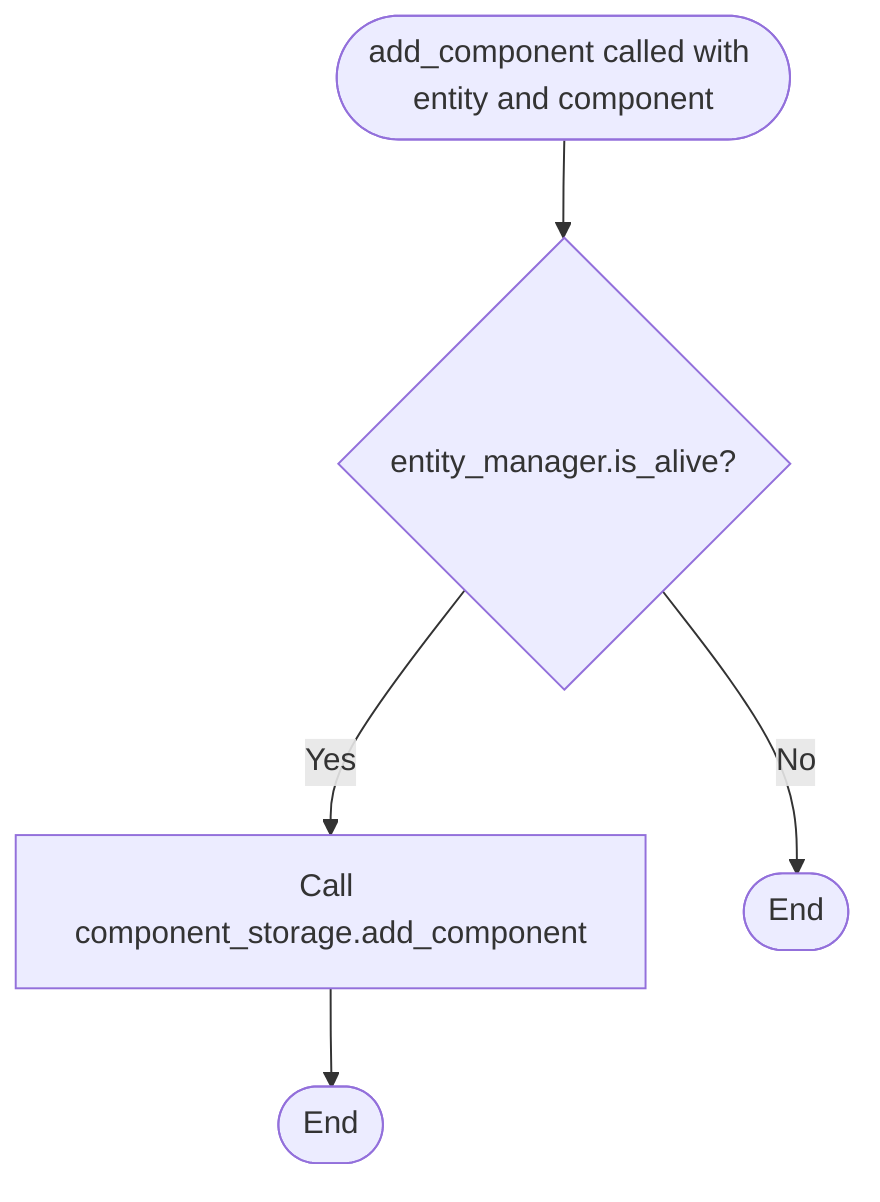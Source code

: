 flowchart TD
    Start([add_component called with entity and component]) --> CheckAlive{entity_manager.is_alive?}
    
    CheckAlive -->|Yes| CallAddComponent[Call component_storage.add_component]
    CheckAlive -->|No| End1([End])
    
    CallAddComponent --> End2([End])